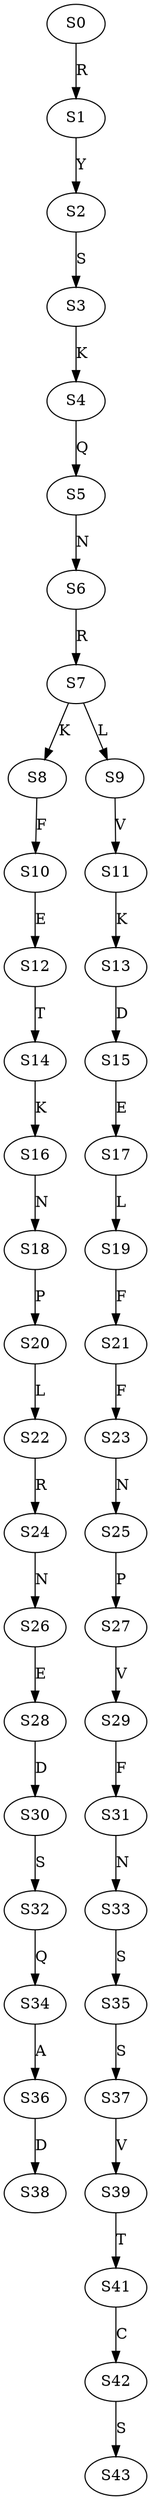 strict digraph  {
	S0 -> S1 [ label = R ];
	S1 -> S2 [ label = Y ];
	S2 -> S3 [ label = S ];
	S3 -> S4 [ label = K ];
	S4 -> S5 [ label = Q ];
	S5 -> S6 [ label = N ];
	S6 -> S7 [ label = R ];
	S7 -> S8 [ label = K ];
	S7 -> S9 [ label = L ];
	S8 -> S10 [ label = F ];
	S9 -> S11 [ label = V ];
	S10 -> S12 [ label = E ];
	S11 -> S13 [ label = K ];
	S12 -> S14 [ label = T ];
	S13 -> S15 [ label = D ];
	S14 -> S16 [ label = K ];
	S15 -> S17 [ label = E ];
	S16 -> S18 [ label = N ];
	S17 -> S19 [ label = L ];
	S18 -> S20 [ label = P ];
	S19 -> S21 [ label = F ];
	S20 -> S22 [ label = L ];
	S21 -> S23 [ label = F ];
	S22 -> S24 [ label = R ];
	S23 -> S25 [ label = N ];
	S24 -> S26 [ label = N ];
	S25 -> S27 [ label = P ];
	S26 -> S28 [ label = E ];
	S27 -> S29 [ label = V ];
	S28 -> S30 [ label = D ];
	S29 -> S31 [ label = F ];
	S30 -> S32 [ label = S ];
	S31 -> S33 [ label = N ];
	S32 -> S34 [ label = Q ];
	S33 -> S35 [ label = S ];
	S34 -> S36 [ label = A ];
	S35 -> S37 [ label = S ];
	S36 -> S38 [ label = D ];
	S37 -> S39 [ label = V ];
	S39 -> S41 [ label = T ];
	S41 -> S42 [ label = C ];
	S42 -> S43 [ label = S ];
}
